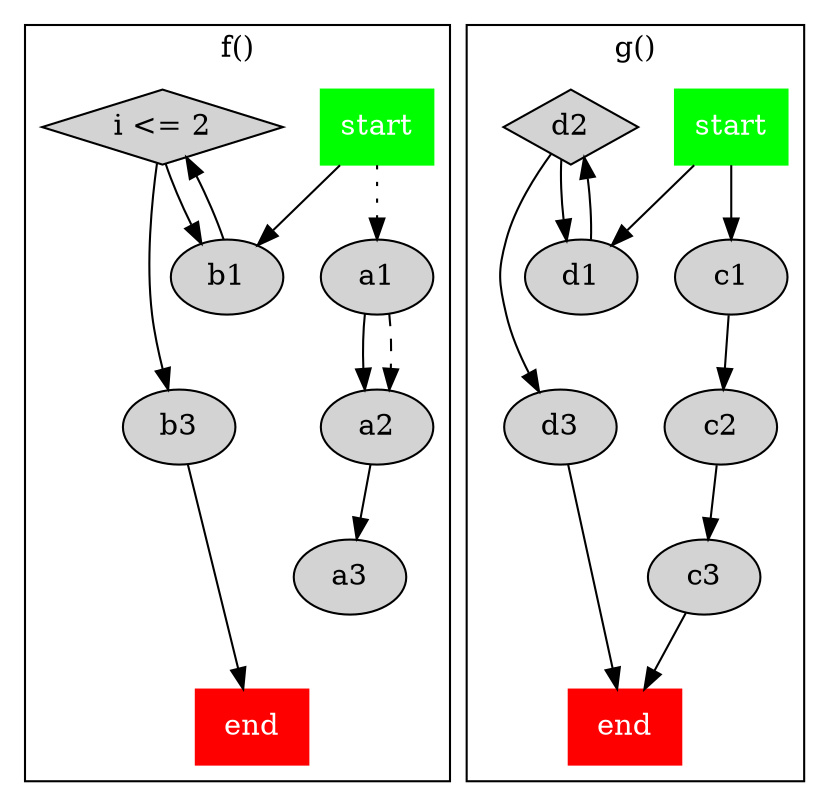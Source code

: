 digraph {
    subgraph cluster1 {
    label = "f()"
    node [
    shape=ellipse,
    style=filled,
    ];
    a1 -> a2 -> a3;
    a1 -> a2 [style="dashed"]
    start -> a1 [style = "dotted"]
    start -> b1 [style = "solid"]
    a3 -> end [style = "invis"]
    b3 -> end
    b1 -> b2 -> b3;
    b2 -> b1;
    b2 [shape=diamond, label="i <= 2"];
    start [shape = rectangle, style=filled,
    color=green, fontcolor=white];
    end [shape = rectangle, color=red,
    style=filled, fontcolor = white];
    }

    subgraph cluster2 {
    label = "g()"
    node [
    shape=ellipse,
    style=filled,
    ];
    c1 -> c2 -> c3;
    dstart -> c1;
    dstart -> d1;
    c3 -> dend;
    d3 -> dend;
    d1 -> d2 -> d3;
    d2 -> d1;
    d2 [shape=diamond];
    dstart [shape = rectangle, style=filled,
    color=green, fontcolor=white, label="start"];
    dend [shape = rectangle, color=red,
    style=filled, fontcolor = white, label="end"];
    }
}
